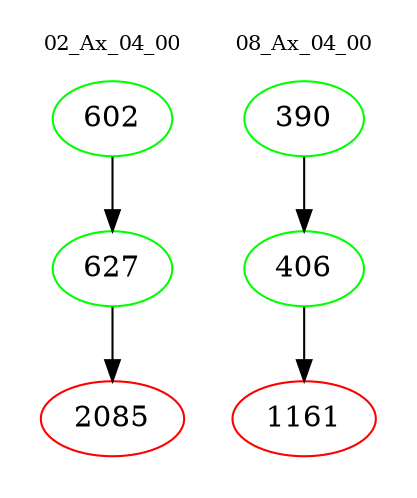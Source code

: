 digraph{
subgraph cluster_0 {
color = white
label = "02_Ax_04_00";
fontsize=10;
T0_602 [label="602", color="green"]
T0_602 -> T0_627 [color="black"]
T0_627 [label="627", color="green"]
T0_627 -> T0_2085 [color="black"]
T0_2085 [label="2085", color="red"]
}
subgraph cluster_1 {
color = white
label = "08_Ax_04_00";
fontsize=10;
T1_390 [label="390", color="green"]
T1_390 -> T1_406 [color="black"]
T1_406 [label="406", color="green"]
T1_406 -> T1_1161 [color="black"]
T1_1161 [label="1161", color="red"]
}
}
